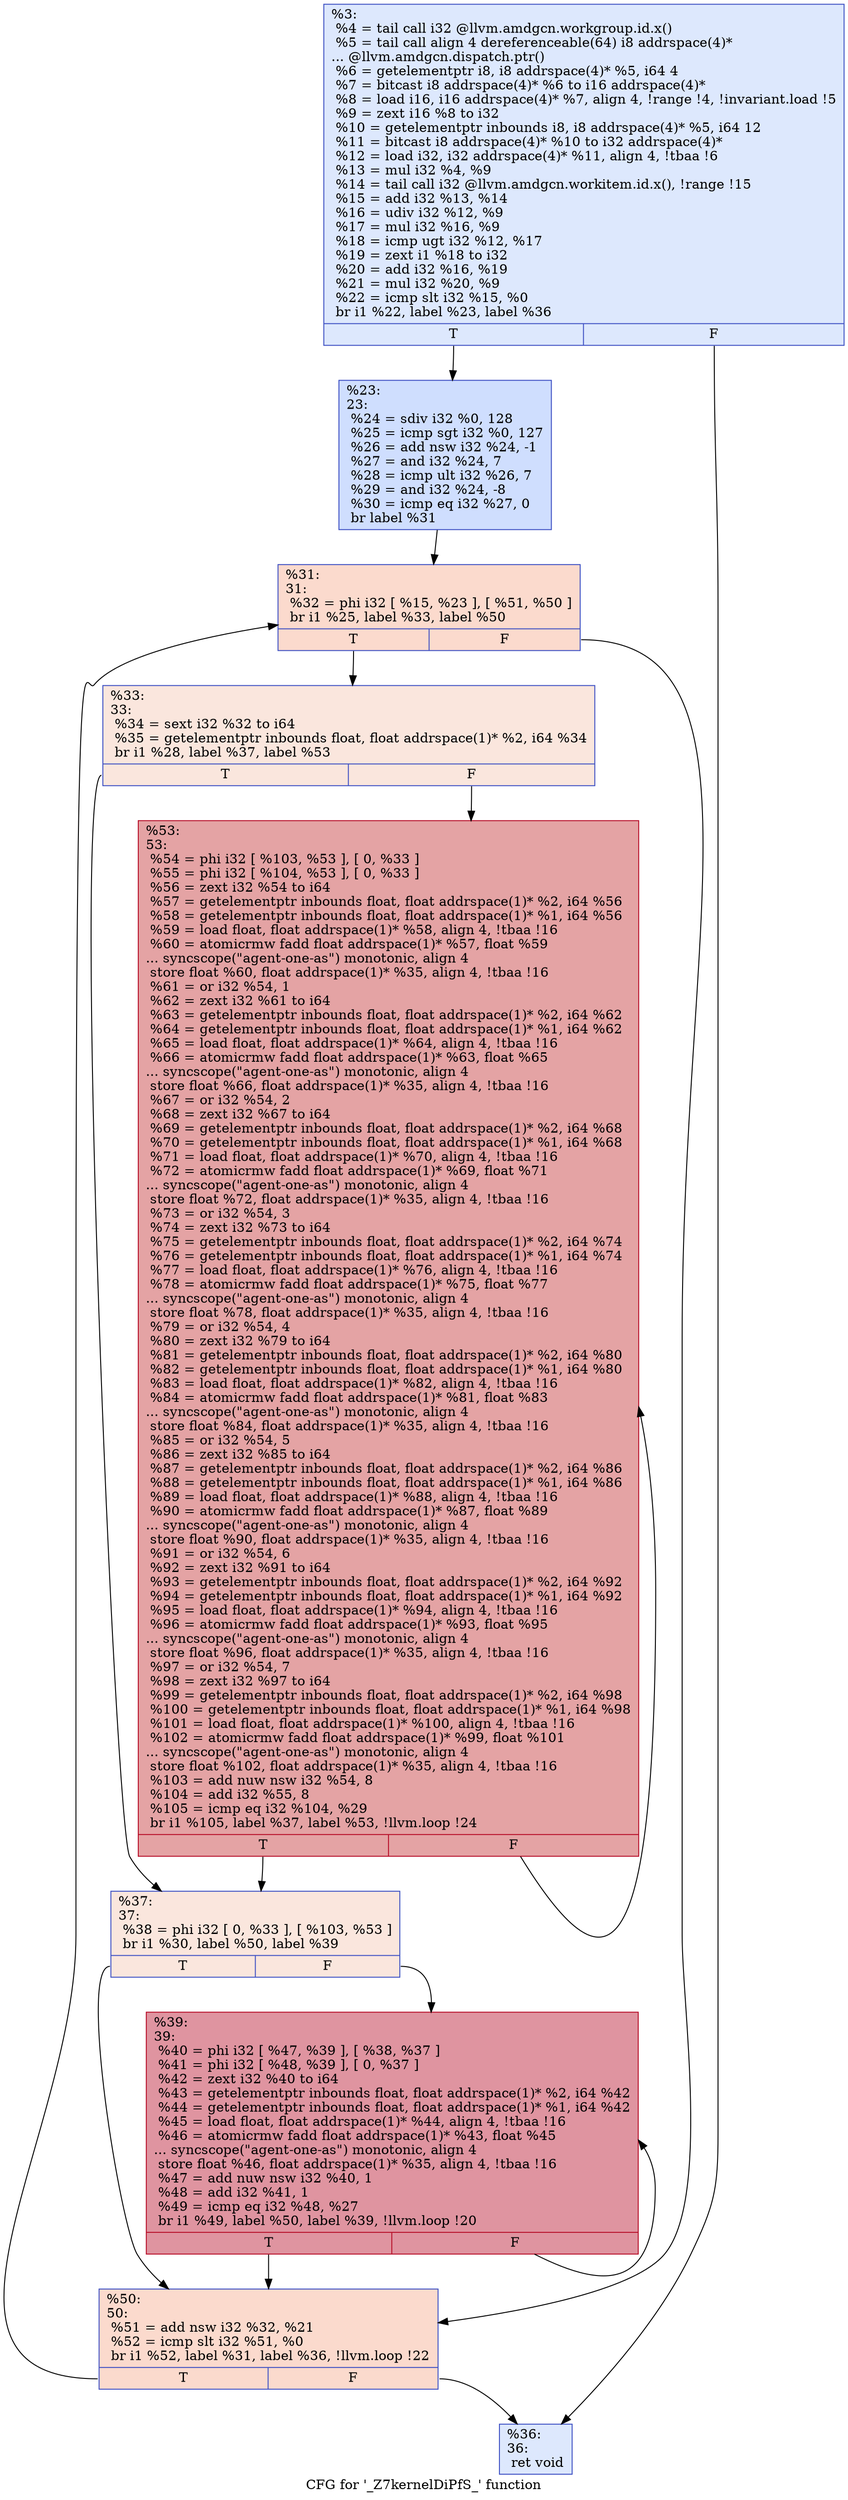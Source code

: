 digraph "CFG for '_Z7kernelDiPfS_' function" {
	label="CFG for '_Z7kernelDiPfS_' function";

	Node0x64ca600 [shape=record,color="#3d50c3ff", style=filled, fillcolor="#b2ccfb70",label="{%3:\l  %4 = tail call i32 @llvm.amdgcn.workgroup.id.x()\l  %5 = tail call align 4 dereferenceable(64) i8 addrspace(4)*\l... @llvm.amdgcn.dispatch.ptr()\l  %6 = getelementptr i8, i8 addrspace(4)* %5, i64 4\l  %7 = bitcast i8 addrspace(4)* %6 to i16 addrspace(4)*\l  %8 = load i16, i16 addrspace(4)* %7, align 4, !range !4, !invariant.load !5\l  %9 = zext i16 %8 to i32\l  %10 = getelementptr inbounds i8, i8 addrspace(4)* %5, i64 12\l  %11 = bitcast i8 addrspace(4)* %10 to i32 addrspace(4)*\l  %12 = load i32, i32 addrspace(4)* %11, align 4, !tbaa !6\l  %13 = mul i32 %4, %9\l  %14 = tail call i32 @llvm.amdgcn.workitem.id.x(), !range !15\l  %15 = add i32 %13, %14\l  %16 = udiv i32 %12, %9\l  %17 = mul i32 %16, %9\l  %18 = icmp ugt i32 %12, %17\l  %19 = zext i1 %18 to i32\l  %20 = add i32 %16, %19\l  %21 = mul i32 %20, %9\l  %22 = icmp slt i32 %15, %0\l  br i1 %22, label %23, label %36\l|{<s0>T|<s1>F}}"];
	Node0x64ca600:s0 -> Node0x64ccbc0;
	Node0x64ca600:s1 -> Node0x64ccc50;
	Node0x64ccbc0 [shape=record,color="#3d50c3ff", style=filled, fillcolor="#93b5fe70",label="{%23:\l23:                                               \l  %24 = sdiv i32 %0, 128\l  %25 = icmp sgt i32 %0, 127\l  %26 = add nsw i32 %24, -1\l  %27 = and i32 %24, 7\l  %28 = icmp ult i32 %26, 7\l  %29 = and i32 %24, -8\l  %30 = icmp eq i32 %27, 0\l  br label %31\l}"];
	Node0x64ccbc0 -> Node0x64cd270;
	Node0x64cd270 [shape=record,color="#3d50c3ff", style=filled, fillcolor="#f7ac8e70",label="{%31:\l31:                                               \l  %32 = phi i32 [ %15, %23 ], [ %51, %50 ]\l  br i1 %25, label %33, label %50\l|{<s0>T|<s1>F}}"];
	Node0x64cd270:s0 -> Node0x64cc800;
	Node0x64cd270:s1 -> Node0x64cd360;
	Node0x64cc800 [shape=record,color="#3d50c3ff", style=filled, fillcolor="#f3c7b170",label="{%33:\l33:                                               \l  %34 = sext i32 %32 to i64\l  %35 = getelementptr inbounds float, float addrspace(1)* %2, i64 %34\l  br i1 %28, label %37, label %53\l|{<s0>T|<s1>F}}"];
	Node0x64cc800:s0 -> Node0x64cd800;
	Node0x64cc800:s1 -> Node0x64cd850;
	Node0x64ccc50 [shape=record,color="#3d50c3ff", style=filled, fillcolor="#b2ccfb70",label="{%36:\l36:                                               \l  ret void\l}"];
	Node0x64cd800 [shape=record,color="#3d50c3ff", style=filled, fillcolor="#f3c7b170",label="{%37:\l37:                                               \l  %38 = phi i32 [ 0, %33 ], [ %103, %53 ]\l  br i1 %30, label %50, label %39\l|{<s0>T|<s1>F}}"];
	Node0x64cd800:s0 -> Node0x64cd360;
	Node0x64cd800:s1 -> Node0x64cdac0;
	Node0x64cdac0 [shape=record,color="#b70d28ff", style=filled, fillcolor="#b70d2870",label="{%39:\l39:                                               \l  %40 = phi i32 [ %47, %39 ], [ %38, %37 ]\l  %41 = phi i32 [ %48, %39 ], [ 0, %37 ]\l  %42 = zext i32 %40 to i64\l  %43 = getelementptr inbounds float, float addrspace(1)* %2, i64 %42\l  %44 = getelementptr inbounds float, float addrspace(1)* %1, i64 %42\l  %45 = load float, float addrspace(1)* %44, align 4, !tbaa !16\l  %46 = atomicrmw fadd float addrspace(1)* %43, float %45\l... syncscope(\"agent-one-as\") monotonic, align 4\l  store float %46, float addrspace(1)* %35, align 4, !tbaa !16\l  %47 = add nuw nsw i32 %40, 1\l  %48 = add i32 %41, 1\l  %49 = icmp eq i32 %48, %27\l  br i1 %49, label %50, label %39, !llvm.loop !20\l|{<s0>T|<s1>F}}"];
	Node0x64cdac0:s0 -> Node0x64cd360;
	Node0x64cdac0:s1 -> Node0x64cdac0;
	Node0x64cd360 [shape=record,color="#3d50c3ff", style=filled, fillcolor="#f7ac8e70",label="{%50:\l50:                                               \l  %51 = add nsw i32 %32, %21\l  %52 = icmp slt i32 %51, %0\l  br i1 %52, label %31, label %36, !llvm.loop !22\l|{<s0>T|<s1>F}}"];
	Node0x64cd360:s0 -> Node0x64cd270;
	Node0x64cd360:s1 -> Node0x64ccc50;
	Node0x64cd850 [shape=record,color="#b70d28ff", style=filled, fillcolor="#c32e3170",label="{%53:\l53:                                               \l  %54 = phi i32 [ %103, %53 ], [ 0, %33 ]\l  %55 = phi i32 [ %104, %53 ], [ 0, %33 ]\l  %56 = zext i32 %54 to i64\l  %57 = getelementptr inbounds float, float addrspace(1)* %2, i64 %56\l  %58 = getelementptr inbounds float, float addrspace(1)* %1, i64 %56\l  %59 = load float, float addrspace(1)* %58, align 4, !tbaa !16\l  %60 = atomicrmw fadd float addrspace(1)* %57, float %59\l... syncscope(\"agent-one-as\") monotonic, align 4\l  store float %60, float addrspace(1)* %35, align 4, !tbaa !16\l  %61 = or i32 %54, 1\l  %62 = zext i32 %61 to i64\l  %63 = getelementptr inbounds float, float addrspace(1)* %2, i64 %62\l  %64 = getelementptr inbounds float, float addrspace(1)* %1, i64 %62\l  %65 = load float, float addrspace(1)* %64, align 4, !tbaa !16\l  %66 = atomicrmw fadd float addrspace(1)* %63, float %65\l... syncscope(\"agent-one-as\") monotonic, align 4\l  store float %66, float addrspace(1)* %35, align 4, !tbaa !16\l  %67 = or i32 %54, 2\l  %68 = zext i32 %67 to i64\l  %69 = getelementptr inbounds float, float addrspace(1)* %2, i64 %68\l  %70 = getelementptr inbounds float, float addrspace(1)* %1, i64 %68\l  %71 = load float, float addrspace(1)* %70, align 4, !tbaa !16\l  %72 = atomicrmw fadd float addrspace(1)* %69, float %71\l... syncscope(\"agent-one-as\") monotonic, align 4\l  store float %72, float addrspace(1)* %35, align 4, !tbaa !16\l  %73 = or i32 %54, 3\l  %74 = zext i32 %73 to i64\l  %75 = getelementptr inbounds float, float addrspace(1)* %2, i64 %74\l  %76 = getelementptr inbounds float, float addrspace(1)* %1, i64 %74\l  %77 = load float, float addrspace(1)* %76, align 4, !tbaa !16\l  %78 = atomicrmw fadd float addrspace(1)* %75, float %77\l... syncscope(\"agent-one-as\") monotonic, align 4\l  store float %78, float addrspace(1)* %35, align 4, !tbaa !16\l  %79 = or i32 %54, 4\l  %80 = zext i32 %79 to i64\l  %81 = getelementptr inbounds float, float addrspace(1)* %2, i64 %80\l  %82 = getelementptr inbounds float, float addrspace(1)* %1, i64 %80\l  %83 = load float, float addrspace(1)* %82, align 4, !tbaa !16\l  %84 = atomicrmw fadd float addrspace(1)* %81, float %83\l... syncscope(\"agent-one-as\") monotonic, align 4\l  store float %84, float addrspace(1)* %35, align 4, !tbaa !16\l  %85 = or i32 %54, 5\l  %86 = zext i32 %85 to i64\l  %87 = getelementptr inbounds float, float addrspace(1)* %2, i64 %86\l  %88 = getelementptr inbounds float, float addrspace(1)* %1, i64 %86\l  %89 = load float, float addrspace(1)* %88, align 4, !tbaa !16\l  %90 = atomicrmw fadd float addrspace(1)* %87, float %89\l... syncscope(\"agent-one-as\") monotonic, align 4\l  store float %90, float addrspace(1)* %35, align 4, !tbaa !16\l  %91 = or i32 %54, 6\l  %92 = zext i32 %91 to i64\l  %93 = getelementptr inbounds float, float addrspace(1)* %2, i64 %92\l  %94 = getelementptr inbounds float, float addrspace(1)* %1, i64 %92\l  %95 = load float, float addrspace(1)* %94, align 4, !tbaa !16\l  %96 = atomicrmw fadd float addrspace(1)* %93, float %95\l... syncscope(\"agent-one-as\") monotonic, align 4\l  store float %96, float addrspace(1)* %35, align 4, !tbaa !16\l  %97 = or i32 %54, 7\l  %98 = zext i32 %97 to i64\l  %99 = getelementptr inbounds float, float addrspace(1)* %2, i64 %98\l  %100 = getelementptr inbounds float, float addrspace(1)* %1, i64 %98\l  %101 = load float, float addrspace(1)* %100, align 4, !tbaa !16\l  %102 = atomicrmw fadd float addrspace(1)* %99, float %101\l... syncscope(\"agent-one-as\") monotonic, align 4\l  store float %102, float addrspace(1)* %35, align 4, !tbaa !16\l  %103 = add nuw nsw i32 %54, 8\l  %104 = add i32 %55, 8\l  %105 = icmp eq i32 %104, %29\l  br i1 %105, label %37, label %53, !llvm.loop !24\l|{<s0>T|<s1>F}}"];
	Node0x64cd850:s0 -> Node0x64cd800;
	Node0x64cd850:s1 -> Node0x64cd850;
}
